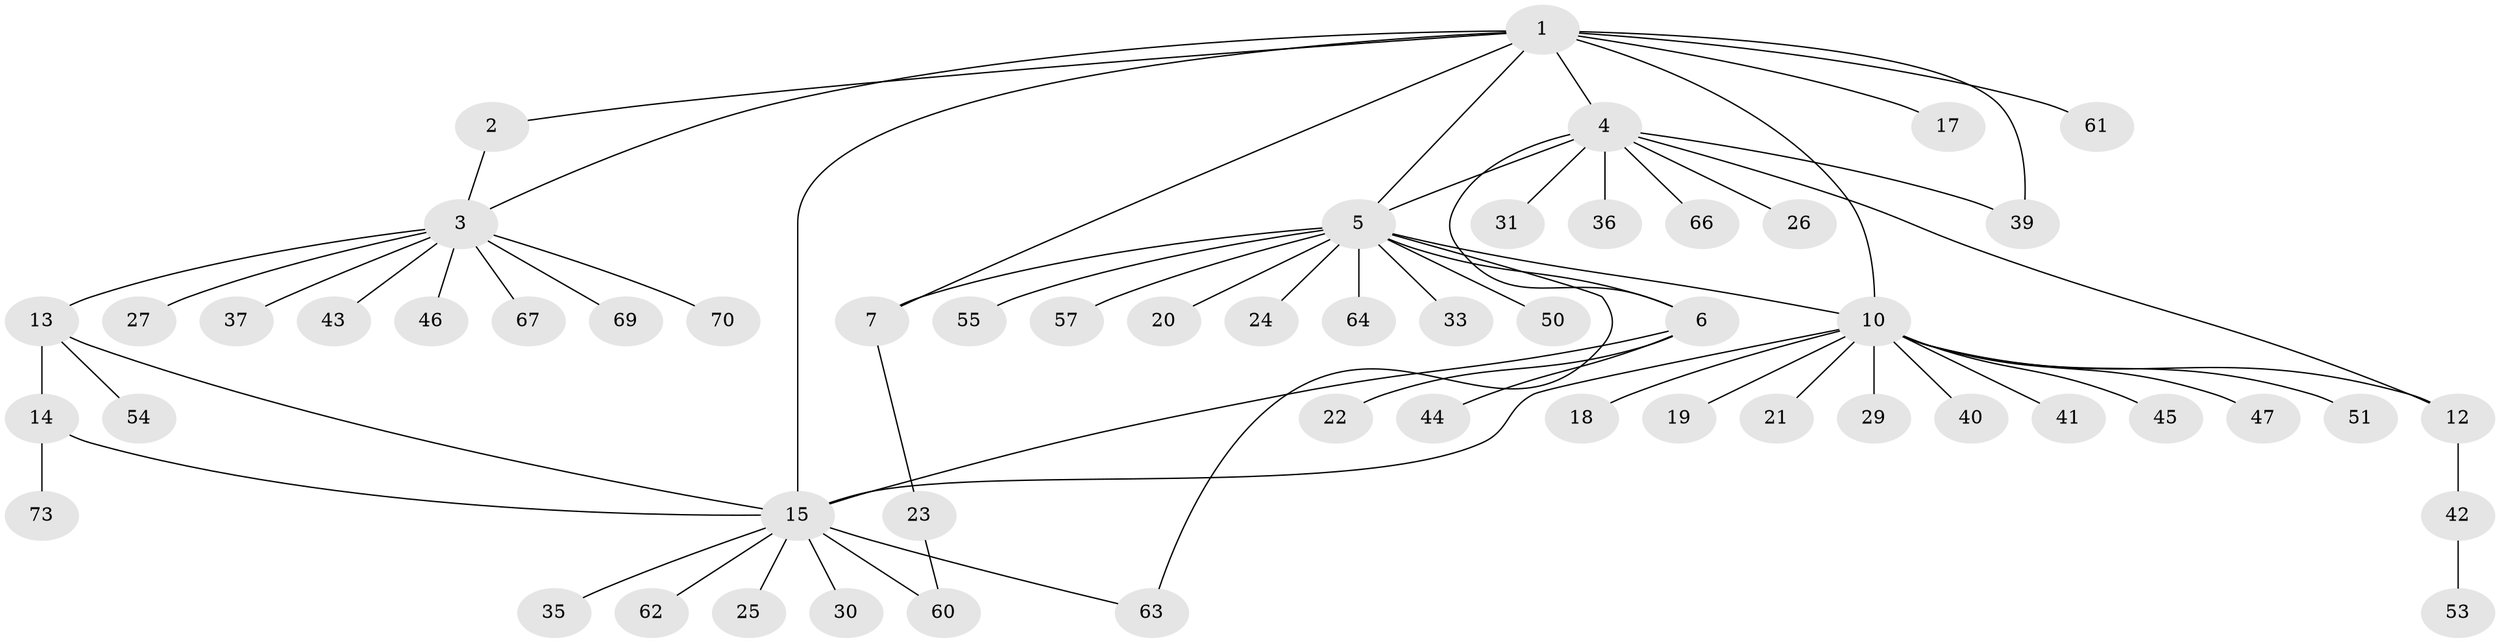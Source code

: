 // Generated by graph-tools (version 1.1) at 2025/52/02/27/25 19:52:21]
// undirected, 55 vertices, 67 edges
graph export_dot {
graph [start="1"]
  node [color=gray90,style=filled];
  1 [super="+9"];
  2;
  3 [super="+56"];
  4 [super="+16"];
  5 [super="+8"];
  6 [super="+72"];
  7 [super="+71"];
  10 [super="+11"];
  12;
  13;
  14;
  15 [super="+38"];
  17 [super="+28"];
  18;
  19 [super="+48"];
  20;
  21;
  22 [super="+34"];
  23 [super="+49"];
  24;
  25 [super="+58"];
  26 [super="+32"];
  27;
  29 [super="+59"];
  30;
  31;
  33;
  35;
  36;
  37;
  39 [super="+68"];
  40;
  41;
  42;
  43;
  44 [super="+52"];
  45;
  46;
  47;
  50;
  51;
  53;
  54 [super="+65"];
  55;
  57;
  60;
  61;
  62;
  63;
  64;
  66;
  67;
  69;
  70;
  73;
  1 -- 2;
  1 -- 3;
  1 -- 4;
  1 -- 10;
  1 -- 39;
  1 -- 61;
  1 -- 17;
  1 -- 5;
  1 -- 7;
  1 -- 15;
  2 -- 3;
  3 -- 13;
  3 -- 27;
  3 -- 37;
  3 -- 43;
  3 -- 46;
  3 -- 67;
  3 -- 69;
  3 -- 70;
  4 -- 5;
  4 -- 6;
  4 -- 12;
  4 -- 39;
  4 -- 66;
  4 -- 26;
  4 -- 36;
  4 -- 31;
  5 -- 6;
  5 -- 33;
  5 -- 64;
  5 -- 7;
  5 -- 10;
  5 -- 50;
  5 -- 20;
  5 -- 55;
  5 -- 24;
  5 -- 57;
  5 -- 63;
  6 -- 15;
  6 -- 22;
  6 -- 44;
  7 -- 23;
  10 -- 12 [weight=2];
  10 -- 15;
  10 -- 18;
  10 -- 19;
  10 -- 21;
  10 -- 29;
  10 -- 40;
  10 -- 41;
  10 -- 45;
  10 -- 51;
  10 -- 47;
  12 -- 42;
  13 -- 14;
  13 -- 15;
  13 -- 54;
  14 -- 15;
  14 -- 73;
  15 -- 25;
  15 -- 30;
  15 -- 35;
  15 -- 60;
  15 -- 62;
  15 -- 63;
  23 -- 60;
  42 -- 53;
}
